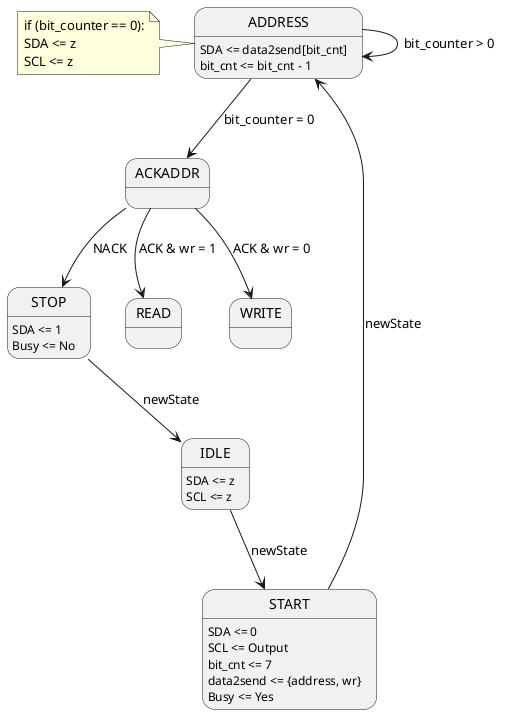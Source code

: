 @startuml

'### Selectors
'state ACK_choice <<choice>>

'### States
state IDLE
state START
state ADDRESS
state ACKADDR
state STOP

'### Transitions
IDLE --> START : newState
START --> ADDRESS : newState
ADDRESS --> ADDRESS: bit_counter > 0
ADDRESS --> ACKADDR: bit_counter = 0
ACKADDR --> READ : ACK & wr = 1
ACKADDR --> WRITE : ACK & wr = 0
ACKADDR --> STOP : NACK
STOP --> IDLE : newState

'### Values in states
IDLE: SDA <= z
IDLE: SCL <= z

START: SDA <= 0
START: SCL <= Output
START: bit_cnt <= 7
START: data2send <= {address, wr}
START: Busy <= Yes

ADDRESS: SDA <= data2send[bit_cnt]
ADDRESS: bit_cnt <= bit_cnt - 1

STOP: SDA <= 1
STOP: Busy <= No


'### Notes in states
note left of ADDRESS
  if (bit_counter == 0):
  SDA <= z
  SCL <= z
end note
@enduml
